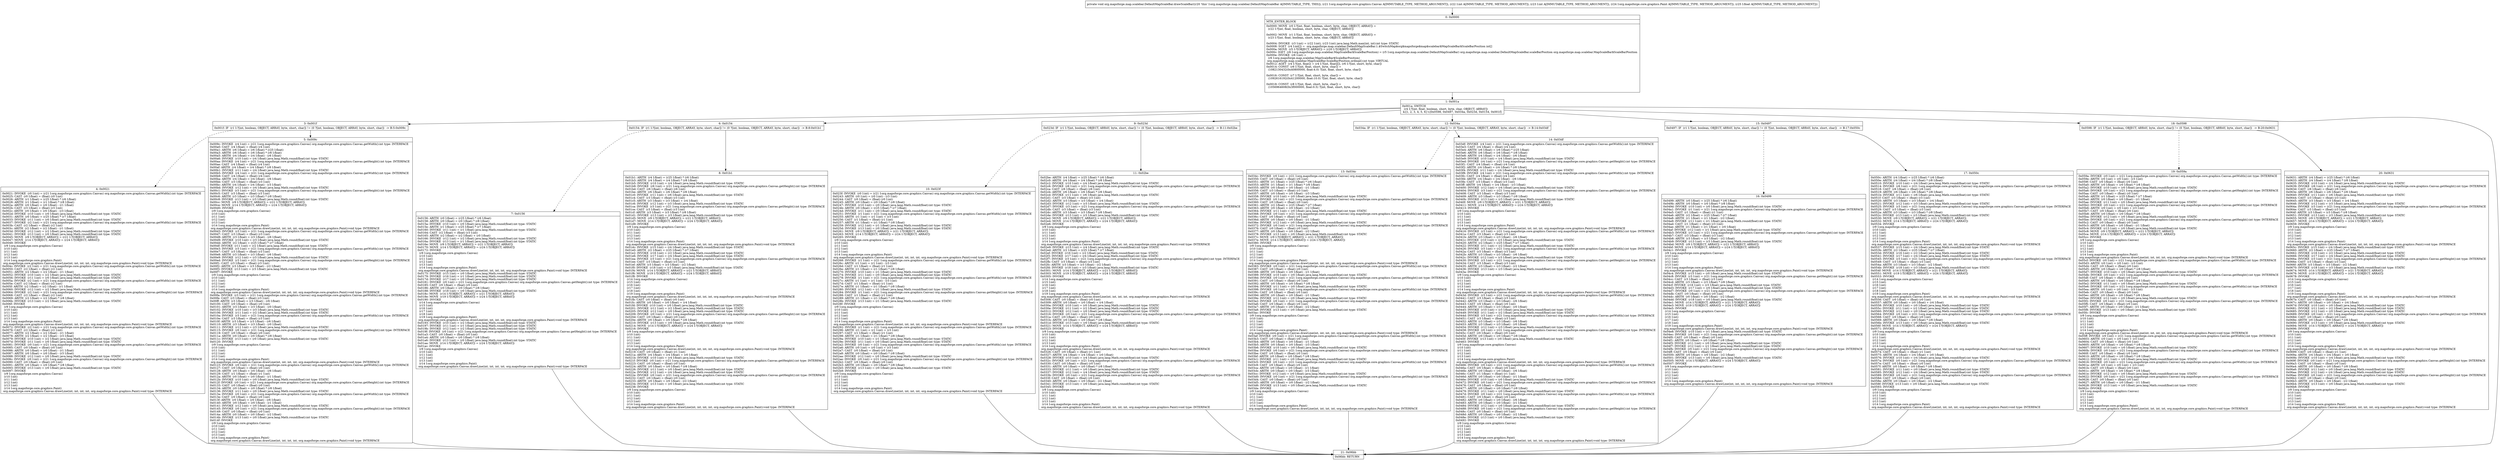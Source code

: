 digraph "CFG fororg.mapsforge.map.scalebar.DefaultMapScaleBar.drawScaleBar(Lorg\/mapsforge\/core\/graphics\/Canvas;IILorg\/mapsforge\/core\/graphics\/Paint;F)V" {
Node_0 [shape=record,label="{0\:\ 0x0000|MTH_ENTER_BLOCK\l|0x0000: MOVE  (r0 I:?[int, float, boolean, short, byte, char, OBJECT, ARRAY]) = \l  (r22 I:?[int, float, boolean, short, byte, char, OBJECT, ARRAY])\l \l0x0002: MOVE  (r1 I:?[int, float, boolean, short, byte, char, OBJECT, ARRAY]) = \l  (r23 I:?[int, float, boolean, short, byte, char, OBJECT, ARRAY])\l \l0x0004: INVOKE  (r3 I:int) = (r22 I:int), (r23 I:int) java.lang.Math.max(int, int):int type: STATIC \l0x0008: SGET  (r4 I:int[]) =  org.mapsforge.map.scalebar.DefaultMapScaleBar.1.$SwitchMap$org$mapsforge$map$scalebar$MapScaleBar$ScaleBarPosition int[] \l0x000a: MOVE  (r5 I:?[OBJECT, ARRAY]) = (r20 I:?[OBJECT, ARRAY]) \l0x000c: IGET  (r6 I:org.mapsforge.map.scalebar.MapScaleBar$ScaleBarPosition) = (r5 I:org.mapsforge.map.scalebar.DefaultMapScaleBar) org.mapsforge.map.scalebar.DefaultMapScaleBar.scaleBarPosition org.mapsforge.map.scalebar.MapScaleBar$ScaleBarPosition \l0x000e: INVOKE  (r6 I:int) = \l  (r6 I:org.mapsforge.map.scalebar.MapScaleBar$ScaleBarPosition)\l org.mapsforge.map.scalebar.MapScaleBar.ScaleBarPosition.ordinal():int type: VIRTUAL \l0x0012: AGET  (r4 I:?[int, float]) = (r4 I:?[int, float][]), (r6 I:?[int, short, byte, char]) \l0x0014: CONST  (r6 I:?[int, float, short, byte, char]) = \l  (1082130432(0x40800000, float:4.0) ?[int, float, short, byte, char])\l \l0x0016: CONST  (r7 I:?[int, float, short, byte, char]) = \l  (1092616192(0x41200000, float:10.0) ?[int, float, short, byte, char])\l \l0x0018: CONST  (r8 I:?[int, float, short, byte, char]) = \l  (1056964608(0x3f000000, float:0.5) ?[int, float, short, byte, char])\l \l}"];
Node_1 [shape=record,label="{1\:\ 0x001a|0x001a: SWITCH  \l  (r4 I:?[int, float, boolean, short, byte, char, OBJECT, ARRAY])\l k:[1, 2, 3, 4, 5, 6] t:[0x0598, 0x0497, 0x034a, 0x023d, 0x0154, 0x001f] \l}"];
Node_3 [shape=record,label="{3\:\ 0x001f|0x001f: IF  (r1 I:?[int, boolean, OBJECT, ARRAY, byte, short, char]) != (0 ?[int, boolean, OBJECT, ARRAY, byte, short, char])  \-\> B:5:0x009c \l}"];
Node_4 [shape=record,label="{4\:\ 0x0021|0x0021: INVOKE  (r0 I:int) = (r21 I:org.mapsforge.core.graphics.Canvas) org.mapsforge.core.graphics.Canvas.getWidth():int type: INTERFACE \l0x0025: CAST  (r0 I:float) = (float) (r0 I:int) \l0x0026: ARITH  (r1 I:float) = (r25 I:float) * (r6 I:float) \l0x0028: ARITH  (r1 I:float) = (r1 I:float) * (r8 I:float) \l0x002a: ARITH  (r0 I:float) = (r0 I:float) \- (r1 I:float) \l0x002b: CAST  (r3 I:float) = (float) (r3 I:int) \l0x002c: ARITH  (r0 I:float) = (r0 I:float) \- (r3 I:float) \l0x002d: INVOKE  (r10 I:int) = (r0 I:float) java.lang.Math.round(float):int type: STATIC \l0x0031: ARITH  (r0 I:float) = (r25 I:float) * (r7 I:float) \l0x0033: INVOKE  (r11 I:int) = (r0 I:float) java.lang.Math.round(float):int type: STATIC \l0x0037: INVOKE  (r2 I:int) = (r21 I:org.mapsforge.core.graphics.Canvas) org.mapsforge.core.graphics.Canvas.getWidth():int type: INTERFACE \l0x003b: CAST  (r2 I:float) = (float) (r2 I:int) \l0x003c: ARITH  (r2 I:float) = (r2 I:float) \- (r1 I:float) \l0x003d: INVOKE  (r12 I:int) = (r2 I:float) java.lang.Math.round(float):int type: STATIC \l0x0041: INVOKE  (r13 I:int) = (r0 I:float) java.lang.Math.round(float):int type: STATIC \l0x0045: MOVE  (r9 I:?[OBJECT, ARRAY]) = (r21 I:?[OBJECT, ARRAY]) \l0x0047: MOVE  (r14 I:?[OBJECT, ARRAY]) = (r24 I:?[OBJECT, ARRAY]) \l0x0049: INVOKE  \l  (r9 I:org.mapsforge.core.graphics.Canvas)\l  (r10 I:int)\l  (r11 I:int)\l  (r12 I:int)\l  (r13 I:int)\l  (r14 I:org.mapsforge.core.graphics.Paint)\l org.mapsforge.core.graphics.Canvas.drawLine(int, int, int, int, org.mapsforge.core.graphics.Paint):void type: INTERFACE \l0x004c: INVOKE  (r2 I:int) = (r21 I:org.mapsforge.core.graphics.Canvas) org.mapsforge.core.graphics.Canvas.getWidth():int type: INTERFACE \l0x0050: CAST  (r2 I:float) = (float) (r2 I:int) \l0x0051: ARITH  (r2 I:float) = (r2 I:float) \- (r1 I:float) \l0x0052: INVOKE  (r10 I:int) = (r2 I:float) java.lang.Math.round(float):int type: STATIC \l0x0056: INVOKE  (r11 I:int) = (r0 I:float) java.lang.Math.round(float):int type: STATIC \l0x005a: INVOKE  (r2 I:int) = (r21 I:org.mapsforge.core.graphics.Canvas) org.mapsforge.core.graphics.Canvas.getWidth():int type: INTERFACE \l0x005e: CAST  (r2 I:float) = (float) (r2 I:int) \l0x005f: ARITH  (r2 I:float) = (r2 I:float) \- (r1 I:float) \l0x0060: INVOKE  (r12 I:int) = (r2 I:float) java.lang.Math.round(float):int type: STATIC \l0x0064: INVOKE  (r2 I:int) = (r21 I:org.mapsforge.core.graphics.Canvas) org.mapsforge.core.graphics.Canvas.getHeight():int type: INTERFACE \l0x0068: CAST  (r2 I:float) = (float) (r2 I:int) \l0x0069: ARITH  (r2 I:float) = (r2 I:float) * (r8 I:float) \l0x006b: INVOKE  (r13 I:int) = (r2 I:float) java.lang.Math.round(float):int type: STATIC \l0x006f: INVOKE  \l  (r9 I:org.mapsforge.core.graphics.Canvas)\l  (r10 I:int)\l  (r11 I:int)\l  (r12 I:int)\l  (r13 I:int)\l  (r14 I:org.mapsforge.core.graphics.Paint)\l org.mapsforge.core.graphics.Canvas.drawLine(int, int, int, int, org.mapsforge.core.graphics.Paint):void type: INTERFACE \l0x0072: INVOKE  (r2 I:int) = (r21 I:org.mapsforge.core.graphics.Canvas) org.mapsforge.core.graphics.Canvas.getWidth():int type: INTERFACE \l0x0076: CAST  (r2 I:float) = (float) (r2 I:int) \l0x0077: ARITH  (r2 I:float) = (r2 I:float) \- (r1 I:float) \l0x0078: ARITH  (r2 I:float) = (r2 I:float) \- (r3 I:float) \l0x0079: INVOKE  (r10 I:int) = (r2 I:float) java.lang.Math.round(float):int type: STATIC \l0x007d: INVOKE  (r11 I:int) = (r0 I:float) java.lang.Math.round(float):int type: STATIC \l0x0081: INVOKE  (r0 I:int) = (r21 I:org.mapsforge.core.graphics.Canvas) org.mapsforge.core.graphics.Canvas.getWidth():int type: INTERFACE \l0x0085: CAST  (r0 I:float) = (float) (r0 I:int) \l0x0086: ARITH  (r0 I:float) = (r0 I:float) \- (r1 I:float) \l0x0087: ARITH  (r0 I:float) = (r0 I:float) \- (r3 I:float) \l0x0088: INVOKE  (r12 I:int) = (r0 I:float) java.lang.Math.round(float):int type: STATIC \l0x008c: INVOKE  (r0 I:int) = (r21 I:org.mapsforge.core.graphics.Canvas) org.mapsforge.core.graphics.Canvas.getHeight():int type: INTERFACE \l0x0090: CAST  (r0 I:float) = (float) (r0 I:int) \l0x0091: ARITH  (r0 I:float) = (r0 I:float) * (r8 I:float) \l0x0093: INVOKE  (r13 I:int) = (r0 I:float) java.lang.Math.round(float):int type: STATIC \l0x0097: INVOKE  \l  (r9 I:org.mapsforge.core.graphics.Canvas)\l  (r10 I:int)\l  (r11 I:int)\l  (r12 I:int)\l  (r13 I:int)\l  (r14 I:org.mapsforge.core.graphics.Paint)\l org.mapsforge.core.graphics.Canvas.drawLine(int, int, int, int, org.mapsforge.core.graphics.Paint):void type: INTERFACE \l}"];
Node_5 [shape=record,label="{5\:\ 0x009c|0x009c: INVOKE  (r4 I:int) = (r21 I:org.mapsforge.core.graphics.Canvas) org.mapsforge.core.graphics.Canvas.getWidth():int type: INTERFACE \l0x00a0: CAST  (r4 I:float) = (float) (r4 I:int) \l0x00a1: ARITH  (r6 I:float) = (r6 I:float) * (r25 I:float) \l0x00a3: ARITH  (r6 I:float) = (r6 I:float) * (r8 I:float) \l0x00a5: ARITH  (r4 I:float) = (r4 I:float) \- (r6 I:float) \l0x00a6: INVOKE  (r10 I:int) = (r4 I:float) java.lang.Math.round(float):int type: STATIC \l0x00aa: INVOKE  (r4 I:int) = (r21 I:org.mapsforge.core.graphics.Canvas) org.mapsforge.core.graphics.Canvas.getHeight():int type: INTERFACE \l0x00ae: CAST  (r4 I:float) = (float) (r4 I:int) \l0x00af: ARITH  (r4 I:float) = (r4 I:float) * (r8 I:float) \l0x00b1: INVOKE  (r11 I:int) = (r4 I:float) java.lang.Math.round(float):int type: STATIC \l0x00b5: INVOKE  (r4 I:int) = (r21 I:org.mapsforge.core.graphics.Canvas) org.mapsforge.core.graphics.Canvas.getWidth():int type: INTERFACE \l0x00b9: CAST  (r4 I:float) = (float) (r4 I:int) \l0x00ba: ARITH  (r4 I:float) = (r4 I:float) \- (r6 I:float) \l0x00bb: CAST  (r3 I:float) = (float) (r3 I:int) \l0x00bc: ARITH  (r4 I:float) = (r4 I:float) \- (r3 I:float) \l0x00bd: INVOKE  (r12 I:int) = (r4 I:float) java.lang.Math.round(float):int type: STATIC \l0x00c1: INVOKE  (r3 I:int) = (r21 I:org.mapsforge.core.graphics.Canvas) org.mapsforge.core.graphics.Canvas.getHeight():int type: INTERFACE \l0x00c5: CAST  (r3 I:float) = (float) (r3 I:int) \l0x00c6: ARITH  (r3 I:float) = (r3 I:float) * (r8 I:float) \l0x00c8: INVOKE  (r13 I:int) = (r3 I:float) java.lang.Math.round(float):int type: STATIC \l0x00cc: MOVE  (r9 I:?[OBJECT, ARRAY]) = (r21 I:?[OBJECT, ARRAY]) \l0x00ce: MOVE  (r14 I:?[OBJECT, ARRAY]) = (r24 I:?[OBJECT, ARRAY]) \l0x00d0: INVOKE  \l  (r9 I:org.mapsforge.core.graphics.Canvas)\l  (r10 I:int)\l  (r11 I:int)\l  (r12 I:int)\l  (r13 I:int)\l  (r14 I:org.mapsforge.core.graphics.Paint)\l org.mapsforge.core.graphics.Canvas.drawLine(int, int, int, int, org.mapsforge.core.graphics.Paint):void type: INTERFACE \l0x00d3: INVOKE  (r3 I:int) = (r21 I:org.mapsforge.core.graphics.Canvas) org.mapsforge.core.graphics.Canvas.getWidth():int type: INTERFACE \l0x00d7: CAST  (r3 I:float) = (float) (r3 I:int) \l0x00d8: ARITH  (r3 I:float) = (r3 I:float) \- (r6 I:float) \l0x00d9: INVOKE  (r10 I:int) = (r3 I:float) java.lang.Math.round(float):int type: STATIC \l0x00dd: ARITH  (r2 I:float) = (r25 I:float) * (r7 I:float) \l0x00df: INVOKE  (r11 I:int) = (r2 I:float) java.lang.Math.round(float):int type: STATIC \l0x00e3: INVOKE  (r3 I:int) = (r21 I:org.mapsforge.core.graphics.Canvas) org.mapsforge.core.graphics.Canvas.getWidth():int type: INTERFACE \l0x00e7: CAST  (r3 I:float) = (float) (r3 I:int) \l0x00e8: ARITH  (r3 I:float) = (r3 I:float) \- (r6 I:float) \l0x00e9: INVOKE  (r12 I:int) = (r3 I:float) java.lang.Math.round(float):int type: STATIC \l0x00ed: INVOKE  (r3 I:int) = (r21 I:org.mapsforge.core.graphics.Canvas) org.mapsforge.core.graphics.Canvas.getHeight():int type: INTERFACE \l0x00f1: CAST  (r3 I:float) = (float) (r3 I:int) \l0x00f2: ARITH  (r3 I:float) = (r3 I:float) \- (r2 I:float) \l0x00f3: INVOKE  (r13 I:int) = (r3 I:float) java.lang.Math.round(float):int type: STATIC \l0x00f7: INVOKE  \l  (r9 I:org.mapsforge.core.graphics.Canvas)\l  (r10 I:int)\l  (r11 I:int)\l  (r12 I:int)\l  (r13 I:int)\l  (r14 I:org.mapsforge.core.graphics.Paint)\l org.mapsforge.core.graphics.Canvas.drawLine(int, int, int, int, org.mapsforge.core.graphics.Paint):void type: INTERFACE \l0x00fa: INVOKE  (r3 I:int) = (r21 I:org.mapsforge.core.graphics.Canvas) org.mapsforge.core.graphics.Canvas.getWidth():int type: INTERFACE \l0x00fe: CAST  (r3 I:float) = (float) (r3 I:int) \l0x00ff: ARITH  (r3 I:float) = (r3 I:float) \- (r6 I:float) \l0x0100: CAST  (r0 I:float) = (float) (r0 I:int) \l0x0101: ARITH  (r3 I:float) = (r3 I:float) \- (r0 I:float) \l0x0102: INVOKE  (r10 I:int) = (r3 I:float) java.lang.Math.round(float):int type: STATIC \l0x0106: INVOKE  (r11 I:int) = (r2 I:float) java.lang.Math.round(float):int type: STATIC \l0x010a: INVOKE  (r3 I:int) = (r21 I:org.mapsforge.core.graphics.Canvas) org.mapsforge.core.graphics.Canvas.getWidth():int type: INTERFACE \l0x010e: CAST  (r3 I:float) = (float) (r3 I:int) \l0x010f: ARITH  (r3 I:float) = (r3 I:float) \- (r6 I:float) \l0x0110: ARITH  (r3 I:float) = (r3 I:float) \- (r0 I:float) \l0x0111: INVOKE  (r12 I:int) = (r3 I:float) java.lang.Math.round(float):int type: STATIC \l0x0115: INVOKE  (r0 I:int) = (r21 I:org.mapsforge.core.graphics.Canvas) org.mapsforge.core.graphics.Canvas.getHeight():int type: INTERFACE \l0x0119: CAST  (r0 I:float) = (float) (r0 I:int) \l0x011a: ARITH  (r0 I:float) = (r0 I:float) * (r8 I:float) \l0x011c: INVOKE  (r13 I:int) = (r0 I:float) java.lang.Math.round(float):int type: STATIC \l0x0120: INVOKE  \l  (r9 I:org.mapsforge.core.graphics.Canvas)\l  (r10 I:int)\l  (r11 I:int)\l  (r12 I:int)\l  (r13 I:int)\l  (r14 I:org.mapsforge.core.graphics.Paint)\l org.mapsforge.core.graphics.Canvas.drawLine(int, int, int, int, org.mapsforge.core.graphics.Paint):void type: INTERFACE \l0x0123: INVOKE  (r0 I:int) = (r21 I:org.mapsforge.core.graphics.Canvas) org.mapsforge.core.graphics.Canvas.getWidth():int type: INTERFACE \l0x0127: CAST  (r0 I:float) = (float) (r0 I:int) \l0x0128: ARITH  (r0 I:float) = (r0 I:float) \- (r6 I:float) \l0x0129: CAST  (r1 I:float) = (float) (r1 I:int) \l0x012a: ARITH  (r0 I:float) = (r0 I:float) \- (r1 I:float) \l0x012b: INVOKE  (r10 I:int) = (r0 I:float) java.lang.Math.round(float):int type: STATIC \l0x012f: INVOKE  (r0 I:int) = (r21 I:org.mapsforge.core.graphics.Canvas) org.mapsforge.core.graphics.Canvas.getHeight():int type: INTERFACE \l0x0133: CAST  (r0 I:float) = (float) (r0 I:int) \l0x0134: ARITH  (r0 I:float) = (r0 I:float) * (r8 I:float) \l0x0136: INVOKE  (r11 I:int) = (r0 I:float) java.lang.Math.round(float):int type: STATIC \l0x013a: INVOKE  (r0 I:int) = (r21 I:org.mapsforge.core.graphics.Canvas) org.mapsforge.core.graphics.Canvas.getWidth():int type: INTERFACE \l0x013e: CAST  (r0 I:float) = (float) (r0 I:int) \l0x013f: ARITH  (r0 I:float) = (r0 I:float) \- (r6 I:float) \l0x0140: ARITH  (r0 I:float) = (r0 I:float) \- (r1 I:float) \l0x0141: INVOKE  (r12 I:int) = (r0 I:float) java.lang.Math.round(float):int type: STATIC \l0x0145: INVOKE  (r0 I:int) = (r21 I:org.mapsforge.core.graphics.Canvas) org.mapsforge.core.graphics.Canvas.getHeight():int type: INTERFACE \l0x0149: CAST  (r0 I:float) = (float) (r0 I:int) \l0x014a: ARITH  (r0 I:float) = (r0 I:float) \- (r2 I:float) \l0x014b: INVOKE  (r13 I:int) = (r0 I:float) java.lang.Math.round(float):int type: STATIC \l0x014f: INVOKE  \l  (r9 I:org.mapsforge.core.graphics.Canvas)\l  (r10 I:int)\l  (r11 I:int)\l  (r12 I:int)\l  (r13 I:int)\l  (r14 I:org.mapsforge.core.graphics.Paint)\l org.mapsforge.core.graphics.Canvas.drawLine(int, int, int, int, org.mapsforge.core.graphics.Paint):void type: INTERFACE \l}"];
Node_6 [shape=record,label="{6\:\ 0x0154|0x0154: IF  (r1 I:?[int, boolean, OBJECT, ARRAY, byte, short, char]) != (0 ?[int, boolean, OBJECT, ARRAY, byte, short, char])  \-\> B:8:0x01b1 \l}"];
Node_7 [shape=record,label="{7\:\ 0x0156|0x0156: ARITH  (r0 I:float) = (r25 I:float) * (r6 I:float) \l0x0158: ARITH  (r0 I:float) = (r0 I:float) * (r8 I:float) \l0x015a: INVOKE  (r10 I:int) = (r0 I:float) java.lang.Math.round(float):int type: STATIC \l0x015e: ARITH  (r1 I:float) = (r25 I:float) * (r7 I:float) \l0x0160: INVOKE  (r11 I:int) = (r1 I:float) java.lang.Math.round(float):int type: STATIC \l0x0164: CAST  (r2 I:float) = (float) (r3 I:int) \l0x0165: ARITH  (r2 I:float) = (r2 I:float) + (r0 I:float) \l0x0166: INVOKE  (r12 I:int) = (r2 I:float) java.lang.Math.round(float):int type: STATIC \l0x016a: INVOKE  (r13 I:int) = (r1 I:float) java.lang.Math.round(float):int type: STATIC \l0x016e: MOVE  (r9 I:?[OBJECT, ARRAY]) = (r21 I:?[OBJECT, ARRAY]) \l0x0170: MOVE  (r14 I:?[OBJECT, ARRAY]) = (r24 I:?[OBJECT, ARRAY]) \l0x0172: INVOKE  \l  (r9 I:org.mapsforge.core.graphics.Canvas)\l  (r10 I:int)\l  (r11 I:int)\l  (r12 I:int)\l  (r13 I:int)\l  (r14 I:org.mapsforge.core.graphics.Paint)\l org.mapsforge.core.graphics.Canvas.drawLine(int, int, int, int, org.mapsforge.core.graphics.Paint):void type: INTERFACE \l0x0175: INVOKE  (r15 I:int) = (r0 I:float) java.lang.Math.round(float):int type: STATIC \l0x0179: INVOKE  (r16 I:int) = (r1 I:float) java.lang.Math.round(float):int type: STATIC \l0x017d: INVOKE  (r17 I:int) = (r0 I:float) java.lang.Math.round(float):int type: STATIC \l0x0181: INVOKE  (r0 I:int) = (r21 I:org.mapsforge.core.graphics.Canvas) org.mapsforge.core.graphics.Canvas.getHeight():int type: INTERFACE \l0x0185: CAST  (r0 I:float) = (float) (r0 I:int) \l0x0186: ARITH  (r0 I:float) = (r0 I:float) * (r8 I:float) \l0x0188: INVOKE  (r18 I:int) = (r0 I:float) java.lang.Math.round(float):int type: STATIC \l0x018c: MOVE  (r14 I:?[OBJECT, ARRAY]) = (r21 I:?[OBJECT, ARRAY]) \l0x018e: MOVE  (r19 I:?[OBJECT, ARRAY]) = (r24 I:?[OBJECT, ARRAY]) \l0x0190: INVOKE  \l  (r14 I:org.mapsforge.core.graphics.Canvas)\l  (r15 I:int)\l  (r16 I:int)\l  (r17 I:int)\l  (r18 I:int)\l  (r19 I:org.mapsforge.core.graphics.Paint)\l org.mapsforge.core.graphics.Canvas.drawLine(int, int, int, int, org.mapsforge.core.graphics.Paint):void type: INTERFACE \l0x0193: INVOKE  (r10 I:int) = (r2 I:float) java.lang.Math.round(float):int type: STATIC \l0x0197: INVOKE  (r11 I:int) = (r1 I:float) java.lang.Math.round(float):int type: STATIC \l0x019b: INVOKE  (r12 I:int) = (r2 I:float) java.lang.Math.round(float):int type: STATIC \l0x019f: INVOKE  (r0 I:int) = (r21 I:org.mapsforge.core.graphics.Canvas) org.mapsforge.core.graphics.Canvas.getHeight():int type: INTERFACE \l0x01a3: CAST  (r0 I:float) = (float) (r0 I:int) \l0x01a4: ARITH  (r0 I:float) = (r0 I:float) * (r8 I:float) \l0x01a6: INVOKE  (r13 I:int) = (r0 I:float) java.lang.Math.round(float):int type: STATIC \l0x01aa: MOVE  (r14 I:?[OBJECT, ARRAY]) = (r24 I:?[OBJECT, ARRAY]) \l0x01ac: INVOKE  \l  (r9 I:org.mapsforge.core.graphics.Canvas)\l  (r10 I:int)\l  (r11 I:int)\l  (r12 I:int)\l  (r13 I:int)\l  (r14 I:org.mapsforge.core.graphics.Paint)\l org.mapsforge.core.graphics.Canvas.drawLine(int, int, int, int, org.mapsforge.core.graphics.Paint):void type: INTERFACE \l}"];
Node_8 [shape=record,label="{8\:\ 0x01b1|0x01b1: ARITH  (r4 I:float) = (r25 I:float) * (r6 I:float) \l0x01b3: ARITH  (r4 I:float) = (r4 I:float) * (r8 I:float) \l0x01b5: INVOKE  (r10 I:int) = (r4 I:float) java.lang.Math.round(float):int type: STATIC \l0x01b9: INVOKE  (r6 I:int) = (r21 I:org.mapsforge.core.graphics.Canvas) org.mapsforge.core.graphics.Canvas.getHeight():int type: INTERFACE \l0x01bd: CAST  (r6 I:float) = (float) (r6 I:int) \l0x01be: ARITH  (r6 I:float) = (r6 I:float) * (r8 I:float) \l0x01c0: INVOKE  (r11 I:int) = (r6 I:float) java.lang.Math.round(float):int type: STATIC \l0x01c4: CAST  (r3 I:float) = (float) (r3 I:int) \l0x01c5: ARITH  (r3 I:float) = (r3 I:float) + (r4 I:float) \l0x01c6: INVOKE  (r12 I:int) = (r3 I:float) java.lang.Math.round(float):int type: STATIC \l0x01ca: INVOKE  (r3 I:int) = (r21 I:org.mapsforge.core.graphics.Canvas) org.mapsforge.core.graphics.Canvas.getHeight():int type: INTERFACE \l0x01ce: CAST  (r3 I:float) = (float) (r3 I:int) \l0x01cf: ARITH  (r3 I:float) = (r3 I:float) * (r8 I:float) \l0x01d1: INVOKE  (r13 I:int) = (r3 I:float) java.lang.Math.round(float):int type: STATIC \l0x01d5: MOVE  (r9 I:?[OBJECT, ARRAY]) = (r21 I:?[OBJECT, ARRAY]) \l0x01d7: MOVE  (r14 I:?[OBJECT, ARRAY]) = (r24 I:?[OBJECT, ARRAY]) \l0x01d9: INVOKE  \l  (r9 I:org.mapsforge.core.graphics.Canvas)\l  (r10 I:int)\l  (r11 I:int)\l  (r12 I:int)\l  (r13 I:int)\l  (r14 I:org.mapsforge.core.graphics.Paint)\l org.mapsforge.core.graphics.Canvas.drawLine(int, int, int, int, org.mapsforge.core.graphics.Paint):void type: INTERFACE \l0x01dc: INVOKE  (r15 I:int) = (r4 I:float) java.lang.Math.round(float):int type: STATIC \l0x01e0: ARITH  (r2 I:float) = (r25 I:float) * (r7 I:float) \l0x01e2: INVOKE  (r16 I:int) = (r2 I:float) java.lang.Math.round(float):int type: STATIC \l0x01e6: INVOKE  (r17 I:int) = (r4 I:float) java.lang.Math.round(float):int type: STATIC \l0x01ea: INVOKE  (r3 I:int) = (r21 I:org.mapsforge.core.graphics.Canvas) org.mapsforge.core.graphics.Canvas.getHeight():int type: INTERFACE \l0x01ee: CAST  (r3 I:float) = (float) (r3 I:int) \l0x01ef: ARITH  (r3 I:float) = (r3 I:float) \- (r2 I:float) \l0x01f0: INVOKE  (r18 I:int) = (r3 I:float) java.lang.Math.round(float):int type: STATIC \l0x01f4: MOVE  (r14 I:?[OBJECT, ARRAY]) = (r21 I:?[OBJECT, ARRAY]) \l0x01f6: MOVE  (r19 I:?[OBJECT, ARRAY]) = (r24 I:?[OBJECT, ARRAY]) \l0x01f8: INVOKE  \l  (r14 I:org.mapsforge.core.graphics.Canvas)\l  (r15 I:int)\l  (r16 I:int)\l  (r17 I:int)\l  (r18 I:int)\l  (r19 I:org.mapsforge.core.graphics.Paint)\l org.mapsforge.core.graphics.Canvas.drawLine(int, int, int, int, org.mapsforge.core.graphics.Paint):void type: INTERFACE \l0x01fb: CAST  (r0 I:float) = (float) (r0 I:int) \l0x01fc: ARITH  (r0 I:float) = (r0 I:float) + (r4 I:float) \l0x01fd: INVOKE  (r10 I:int) = (r0 I:float) java.lang.Math.round(float):int type: STATIC \l0x0201: INVOKE  (r11 I:int) = (r2 I:float) java.lang.Math.round(float):int type: STATIC \l0x0205: INVOKE  (r12 I:int) = (r0 I:float) java.lang.Math.round(float):int type: STATIC \l0x0209: INVOKE  (r0 I:int) = (r21 I:org.mapsforge.core.graphics.Canvas) org.mapsforge.core.graphics.Canvas.getHeight():int type: INTERFACE \l0x020d: CAST  (r0 I:float) = (float) (r0 I:int) \l0x020e: ARITH  (r0 I:float) = (r0 I:float) * (r8 I:float) \l0x0210: INVOKE  (r13 I:int) = (r0 I:float) java.lang.Math.round(float):int type: STATIC \l0x0214: MOVE  (r14 I:?[OBJECT, ARRAY]) = (r24 I:?[OBJECT, ARRAY]) \l0x0216: INVOKE  \l  (r9 I:org.mapsforge.core.graphics.Canvas)\l  (r10 I:int)\l  (r11 I:int)\l  (r12 I:int)\l  (r13 I:int)\l  (r14 I:org.mapsforge.core.graphics.Paint)\l org.mapsforge.core.graphics.Canvas.drawLine(int, int, int, int, org.mapsforge.core.graphics.Paint):void type: INTERFACE \l0x0219: CAST  (r0 I:float) = (float) (r1 I:int) \l0x021a: ARITH  (r4 I:float) = (r4 I:float) + (r0 I:float) \l0x021b: INVOKE  (r10 I:int) = (r4 I:float) java.lang.Math.round(float):int type: STATIC \l0x021f: INVOKE  (r0 I:int) = (r21 I:org.mapsforge.core.graphics.Canvas) org.mapsforge.core.graphics.Canvas.getHeight():int type: INTERFACE \l0x0223: CAST  (r0 I:float) = (float) (r0 I:int) \l0x0224: ARITH  (r0 I:float) = (r0 I:float) * (r8 I:float) \l0x0226: INVOKE  (r11 I:int) = (r0 I:float) java.lang.Math.round(float):int type: STATIC \l0x022a: INVOKE  (r12 I:int) = (r4 I:float) java.lang.Math.round(float):int type: STATIC \l0x022e: INVOKE  (r0 I:int) = (r21 I:org.mapsforge.core.graphics.Canvas) org.mapsforge.core.graphics.Canvas.getHeight():int type: INTERFACE \l0x0232: CAST  (r0 I:float) = (float) (r0 I:int) \l0x0233: ARITH  (r0 I:float) = (r0 I:float) \- (r2 I:float) \l0x0234: INVOKE  (r13 I:int) = (r0 I:float) java.lang.Math.round(float):int type: STATIC \l0x0238: INVOKE  \l  (r9 I:org.mapsforge.core.graphics.Canvas)\l  (r10 I:int)\l  (r11 I:int)\l  (r12 I:int)\l  (r13 I:int)\l  (r14 I:org.mapsforge.core.graphics.Paint)\l org.mapsforge.core.graphics.Canvas.drawLine(int, int, int, int, org.mapsforge.core.graphics.Paint):void type: INTERFACE \l}"];
Node_9 [shape=record,label="{9\:\ 0x023d|0x023d: IF  (r1 I:?[int, boolean, OBJECT, ARRAY, byte, short, char]) != (0 ?[int, boolean, OBJECT, ARRAY, byte, short, char])  \-\> B:11:0x02be \l}"];
Node_10 [shape=record,label="{10\:\ 0x023f|0x023f: INVOKE  (r0 I:int) = (r21 I:org.mapsforge.core.graphics.Canvas) org.mapsforge.core.graphics.Canvas.getWidth():int type: INTERFACE \l0x0243: ARITH  (r0 I:int) = (r0 I:int) \- (r3 I:int) \l0x0244: CAST  (r0 I:float) = (float) (r0 I:int) \l0x0245: ARITH  (r0 I:float) = (r0 I:float) * (r8 I:float) \l0x0247: INVOKE  (r10 I:int) = (r0 I:float) java.lang.Math.round(float):int type: STATIC \l0x024b: ARITH  (r0 I:float) = (r25 I:float) * (r7 I:float) \l0x024d: INVOKE  (r11 I:int) = (r0 I:float) java.lang.Math.round(float):int type: STATIC \l0x0251: INVOKE  (r1 I:int) = (r21 I:org.mapsforge.core.graphics.Canvas) org.mapsforge.core.graphics.Canvas.getWidth():int type: INTERFACE \l0x0255: ARITH  (r1 I:int) = (r1 I:int) + (r3 I:int) \l0x0256: CAST  (r1 I:float) = (float) (r1 I:int) \l0x0257: ARITH  (r1 I:float) = (r1 I:float) * (r8 I:float) \l0x0259: INVOKE  (r12 I:int) = (r1 I:float) java.lang.Math.round(float):int type: STATIC \l0x025d: INVOKE  (r13 I:int) = (r0 I:float) java.lang.Math.round(float):int type: STATIC \l0x0261: MOVE  (r9 I:?[OBJECT, ARRAY]) = (r21 I:?[OBJECT, ARRAY]) \l0x0263: MOVE  (r14 I:?[OBJECT, ARRAY]) = (r24 I:?[OBJECT, ARRAY]) \l0x0265: INVOKE  \l  (r9 I:org.mapsforge.core.graphics.Canvas)\l  (r10 I:int)\l  (r11 I:int)\l  (r12 I:int)\l  (r13 I:int)\l  (r14 I:org.mapsforge.core.graphics.Paint)\l org.mapsforge.core.graphics.Canvas.drawLine(int, int, int, int, org.mapsforge.core.graphics.Paint):void type: INTERFACE \l0x0268: INVOKE  (r1 I:int) = (r21 I:org.mapsforge.core.graphics.Canvas) org.mapsforge.core.graphics.Canvas.getWidth():int type: INTERFACE \l0x026c: ARITH  (r1 I:int) = (r1 I:int) \- (r3 I:int) \l0x026d: CAST  (r1 I:float) = (float) (r1 I:int) \l0x026e: ARITH  (r1 I:float) = (r1 I:float) * (r8 I:float) \l0x0270: INVOKE  (r10 I:int) = (r1 I:float) java.lang.Math.round(float):int type: STATIC \l0x0274: INVOKE  (r11 I:int) = (r0 I:float) java.lang.Math.round(float):int type: STATIC \l0x0278: INVOKE  (r1 I:int) = (r21 I:org.mapsforge.core.graphics.Canvas) org.mapsforge.core.graphics.Canvas.getWidth():int type: INTERFACE \l0x027c: ARITH  (r1 I:int) = (r1 I:int) \- (r3 I:int) \l0x027d: CAST  (r1 I:float) = (float) (r1 I:int) \l0x027e: ARITH  (r1 I:float) = (r1 I:float) * (r8 I:float) \l0x0280: INVOKE  (r12 I:int) = (r1 I:float) java.lang.Math.round(float):int type: STATIC \l0x0284: INVOKE  (r1 I:int) = (r21 I:org.mapsforge.core.graphics.Canvas) org.mapsforge.core.graphics.Canvas.getHeight():int type: INTERFACE \l0x0288: CAST  (r1 I:float) = (float) (r1 I:int) \l0x0289: ARITH  (r1 I:float) = (r1 I:float) * (r8 I:float) \l0x028b: INVOKE  (r13 I:int) = (r1 I:float) java.lang.Math.round(float):int type: STATIC \l0x028f: INVOKE  \l  (r9 I:org.mapsforge.core.graphics.Canvas)\l  (r10 I:int)\l  (r11 I:int)\l  (r12 I:int)\l  (r13 I:int)\l  (r14 I:org.mapsforge.core.graphics.Paint)\l org.mapsforge.core.graphics.Canvas.drawLine(int, int, int, int, org.mapsforge.core.graphics.Paint):void type: INTERFACE \l0x0292: INVOKE  (r1 I:int) = (r21 I:org.mapsforge.core.graphics.Canvas) org.mapsforge.core.graphics.Canvas.getWidth():int type: INTERFACE \l0x0296: ARITH  (r1 I:int) = (r1 I:int) + (r3 I:int) \l0x0297: CAST  (r1 I:float) = (float) (r1 I:int) \l0x0298: ARITH  (r1 I:float) = (r1 I:float) * (r8 I:float) \l0x029a: INVOKE  (r10 I:int) = (r1 I:float) java.lang.Math.round(float):int type: STATIC \l0x029e: INVOKE  (r11 I:int) = (r0 I:float) java.lang.Math.round(float):int type: STATIC \l0x02a2: INVOKE  (r0 I:int) = (r21 I:org.mapsforge.core.graphics.Canvas) org.mapsforge.core.graphics.Canvas.getWidth():int type: INTERFACE \l0x02a6: ARITH  (r0 I:int) = (r0 I:int) + (r3 I:int) \l0x02a7: CAST  (r0 I:float) = (float) (r0 I:int) \l0x02a8: ARITH  (r0 I:float) = (r0 I:float) * (r8 I:float) \l0x02aa: INVOKE  (r12 I:int) = (r0 I:float) java.lang.Math.round(float):int type: STATIC \l0x02ae: INVOKE  (r0 I:int) = (r21 I:org.mapsforge.core.graphics.Canvas) org.mapsforge.core.graphics.Canvas.getHeight():int type: INTERFACE \l0x02b2: CAST  (r0 I:float) = (float) (r0 I:int) \l0x02b3: ARITH  (r0 I:float) = (r0 I:float) * (r8 I:float) \l0x02b5: INVOKE  (r13 I:int) = (r0 I:float) java.lang.Math.round(float):int type: STATIC \l0x02b9: INVOKE  \l  (r9 I:org.mapsforge.core.graphics.Canvas)\l  (r10 I:int)\l  (r11 I:int)\l  (r12 I:int)\l  (r13 I:int)\l  (r14 I:org.mapsforge.core.graphics.Paint)\l org.mapsforge.core.graphics.Canvas.drawLine(int, int, int, int, org.mapsforge.core.graphics.Paint):void type: INTERFACE \l}"];
Node_11 [shape=record,label="{11\:\ 0x02be|0x02be: ARITH  (r4 I:float) = (r25 I:float) * (r6 I:float) \l0x02c0: ARITH  (r4 I:float) = (r4 I:float) * (r8 I:float) \l0x02c2: INVOKE  (r10 I:int) = (r4 I:float) java.lang.Math.round(float):int type: STATIC \l0x02c6: INVOKE  (r6 I:int) = (r21 I:org.mapsforge.core.graphics.Canvas) org.mapsforge.core.graphics.Canvas.getHeight():int type: INTERFACE \l0x02ca: CAST  (r6 I:float) = (float) (r6 I:int) \l0x02cb: ARITH  (r6 I:float) = (r6 I:float) * (r8 I:float) \l0x02cd: INVOKE  (r11 I:int) = (r6 I:float) java.lang.Math.round(float):int type: STATIC \l0x02d1: CAST  (r3 I:float) = (float) (r3 I:int) \l0x02d2: ARITH  (r3 I:float) = (r3 I:float) + (r4 I:float) \l0x02d3: INVOKE  (r12 I:int) = (r3 I:float) java.lang.Math.round(float):int type: STATIC \l0x02d7: INVOKE  (r3 I:int) = (r21 I:org.mapsforge.core.graphics.Canvas) org.mapsforge.core.graphics.Canvas.getHeight():int type: INTERFACE \l0x02db: CAST  (r3 I:float) = (float) (r3 I:int) \l0x02dc: ARITH  (r3 I:float) = (r3 I:float) * (r8 I:float) \l0x02de: INVOKE  (r13 I:int) = (r3 I:float) java.lang.Math.round(float):int type: STATIC \l0x02e2: MOVE  (r9 I:?[OBJECT, ARRAY]) = (r21 I:?[OBJECT, ARRAY]) \l0x02e4: MOVE  (r14 I:?[OBJECT, ARRAY]) = (r24 I:?[OBJECT, ARRAY]) \l0x02e6: INVOKE  \l  (r9 I:org.mapsforge.core.graphics.Canvas)\l  (r10 I:int)\l  (r11 I:int)\l  (r12 I:int)\l  (r13 I:int)\l  (r14 I:org.mapsforge.core.graphics.Paint)\l org.mapsforge.core.graphics.Canvas.drawLine(int, int, int, int, org.mapsforge.core.graphics.Paint):void type: INTERFACE \l0x02e9: INVOKE  (r15 I:int) = (r4 I:float) java.lang.Math.round(float):int type: STATIC \l0x02ed: ARITH  (r2 I:float) = (r25 I:float) * (r7 I:float) \l0x02ef: INVOKE  (r16 I:int) = (r2 I:float) java.lang.Math.round(float):int type: STATIC \l0x02f3: INVOKE  (r17 I:int) = (r4 I:float) java.lang.Math.round(float):int type: STATIC \l0x02f7: INVOKE  (r3 I:int) = (r21 I:org.mapsforge.core.graphics.Canvas) org.mapsforge.core.graphics.Canvas.getHeight():int type: INTERFACE \l0x02fb: CAST  (r3 I:float) = (float) (r3 I:int) \l0x02fc: ARITH  (r3 I:float) = (r3 I:float) \- (r2 I:float) \l0x02fd: INVOKE  (r18 I:int) = (r3 I:float) java.lang.Math.round(float):int type: STATIC \l0x0301: MOVE  (r14 I:?[OBJECT, ARRAY]) = (r21 I:?[OBJECT, ARRAY]) \l0x0303: MOVE  (r19 I:?[OBJECT, ARRAY]) = (r24 I:?[OBJECT, ARRAY]) \l0x0305: INVOKE  \l  (r14 I:org.mapsforge.core.graphics.Canvas)\l  (r15 I:int)\l  (r16 I:int)\l  (r17 I:int)\l  (r18 I:int)\l  (r19 I:org.mapsforge.core.graphics.Paint)\l org.mapsforge.core.graphics.Canvas.drawLine(int, int, int, int, org.mapsforge.core.graphics.Paint):void type: INTERFACE \l0x0308: CAST  (r0 I:float) = (float) (r0 I:int) \l0x0309: ARITH  (r0 I:float) = (r0 I:float) + (r4 I:float) \l0x030a: INVOKE  (r10 I:int) = (r0 I:float) java.lang.Math.round(float):int type: STATIC \l0x030e: INVOKE  (r11 I:int) = (r2 I:float) java.lang.Math.round(float):int type: STATIC \l0x0312: INVOKE  (r12 I:int) = (r0 I:float) java.lang.Math.round(float):int type: STATIC \l0x0316: INVOKE  (r0 I:int) = (r21 I:org.mapsforge.core.graphics.Canvas) org.mapsforge.core.graphics.Canvas.getHeight():int type: INTERFACE \l0x031a: CAST  (r0 I:float) = (float) (r0 I:int) \l0x031b: ARITH  (r0 I:float) = (r0 I:float) * (r8 I:float) \l0x031d: INVOKE  (r13 I:int) = (r0 I:float) java.lang.Math.round(float):int type: STATIC \l0x0321: MOVE  (r14 I:?[OBJECT, ARRAY]) = (r24 I:?[OBJECT, ARRAY]) \l0x0323: INVOKE  \l  (r9 I:org.mapsforge.core.graphics.Canvas)\l  (r10 I:int)\l  (r11 I:int)\l  (r12 I:int)\l  (r13 I:int)\l  (r14 I:org.mapsforge.core.graphics.Paint)\l org.mapsforge.core.graphics.Canvas.drawLine(int, int, int, int, org.mapsforge.core.graphics.Paint):void type: INTERFACE \l0x0326: CAST  (r0 I:float) = (float) (r1 I:int) \l0x0327: ARITH  (r4 I:float) = (r4 I:float) + (r0 I:float) \l0x0328: INVOKE  (r10 I:int) = (r4 I:float) java.lang.Math.round(float):int type: STATIC \l0x032c: INVOKE  (r0 I:int) = (r21 I:org.mapsforge.core.graphics.Canvas) org.mapsforge.core.graphics.Canvas.getHeight():int type: INTERFACE \l0x0330: CAST  (r0 I:float) = (float) (r0 I:int) \l0x0331: ARITH  (r0 I:float) = (r0 I:float) * (r8 I:float) \l0x0333: INVOKE  (r11 I:int) = (r0 I:float) java.lang.Math.round(float):int type: STATIC \l0x0337: INVOKE  (r12 I:int) = (r4 I:float) java.lang.Math.round(float):int type: STATIC \l0x033b: INVOKE  (r0 I:int) = (r21 I:org.mapsforge.core.graphics.Canvas) org.mapsforge.core.graphics.Canvas.getHeight():int type: INTERFACE \l0x033f: CAST  (r0 I:float) = (float) (r0 I:int) \l0x0340: ARITH  (r0 I:float) = (r0 I:float) \- (r2 I:float) \l0x0341: INVOKE  (r13 I:int) = (r0 I:float) java.lang.Math.round(float):int type: STATIC \l0x0345: INVOKE  \l  (r9 I:org.mapsforge.core.graphics.Canvas)\l  (r10 I:int)\l  (r11 I:int)\l  (r12 I:int)\l  (r13 I:int)\l  (r14 I:org.mapsforge.core.graphics.Paint)\l org.mapsforge.core.graphics.Canvas.drawLine(int, int, int, int, org.mapsforge.core.graphics.Paint):void type: INTERFACE \l}"];
Node_12 [shape=record,label="{12\:\ 0x034a|0x034a: IF  (r1 I:?[int, boolean, OBJECT, ARRAY, byte, short, char]) != (0 ?[int, boolean, OBJECT, ARRAY, byte, short, char])  \-\> B:14:0x03df \l}"];
Node_13 [shape=record,label="{13\:\ 0x034c|0x034c: INVOKE  (r0 I:int) = (r21 I:org.mapsforge.core.graphics.Canvas) org.mapsforge.core.graphics.Canvas.getWidth():int type: INTERFACE \l0x0350: CAST  (r0 I:float) = (float) (r0 I:int) \l0x0351: ARITH  (r1 I:float) = (r25 I:float) * (r6 I:float) \l0x0353: ARITH  (r1 I:float) = (r1 I:float) * (r8 I:float) \l0x0355: ARITH  (r0 I:float) = (r0 I:float) \- (r1 I:float) \l0x0356: CAST  (r3 I:float) = (float) (r3 I:int) \l0x0357: ARITH  (r0 I:float) = (r0 I:float) \- (r3 I:float) \l0x0358: INVOKE  (r10 I:int) = (r0 I:float) java.lang.Math.round(float):int type: STATIC \l0x035c: INVOKE  (r0 I:int) = (r21 I:org.mapsforge.core.graphics.Canvas) org.mapsforge.core.graphics.Canvas.getHeight():int type: INTERFACE \l0x0360: CAST  (r0 I:float) = (float) (r0 I:int) \l0x0361: ARITH  (r2 I:float) = (r25 I:float) * (r7 I:float) \l0x0363: ARITH  (r0 I:float) = (r0 I:float) \- (r2 I:float) \l0x0364: INVOKE  (r11 I:int) = (r0 I:float) java.lang.Math.round(float):int type: STATIC \l0x0368: INVOKE  (r0 I:int) = (r21 I:org.mapsforge.core.graphics.Canvas) org.mapsforge.core.graphics.Canvas.getWidth():int type: INTERFACE \l0x036c: CAST  (r0 I:float) = (float) (r0 I:int) \l0x036d: ARITH  (r0 I:float) = (r0 I:float) \- (r1 I:float) \l0x036e: INVOKE  (r12 I:int) = (r0 I:float) java.lang.Math.round(float):int type: STATIC \l0x0372: INVOKE  (r0 I:int) = (r21 I:org.mapsforge.core.graphics.Canvas) org.mapsforge.core.graphics.Canvas.getHeight():int type: INTERFACE \l0x0376: CAST  (r0 I:float) = (float) (r0 I:int) \l0x0377: ARITH  (r0 I:float) = (r0 I:float) \- (r2 I:float) \l0x0378: INVOKE  (r13 I:int) = (r0 I:float) java.lang.Math.round(float):int type: STATIC \l0x037c: MOVE  (r9 I:?[OBJECT, ARRAY]) = (r21 I:?[OBJECT, ARRAY]) \l0x037e: MOVE  (r14 I:?[OBJECT, ARRAY]) = (r24 I:?[OBJECT, ARRAY]) \l0x0380: INVOKE  \l  (r9 I:org.mapsforge.core.graphics.Canvas)\l  (r10 I:int)\l  (r11 I:int)\l  (r12 I:int)\l  (r13 I:int)\l  (r14 I:org.mapsforge.core.graphics.Paint)\l org.mapsforge.core.graphics.Canvas.drawLine(int, int, int, int, org.mapsforge.core.graphics.Paint):void type: INTERFACE \l0x0383: INVOKE  (r0 I:int) = (r21 I:org.mapsforge.core.graphics.Canvas) org.mapsforge.core.graphics.Canvas.getWidth():int type: INTERFACE \l0x0387: CAST  (r0 I:float) = (float) (r0 I:int) \l0x0388: ARITH  (r0 I:float) = (r0 I:float) \- (r1 I:float) \l0x0389: INVOKE  (r10 I:int) = (r0 I:float) java.lang.Math.round(float):int type: STATIC \l0x038d: INVOKE  (r0 I:int) = (r21 I:org.mapsforge.core.graphics.Canvas) org.mapsforge.core.graphics.Canvas.getHeight():int type: INTERFACE \l0x0391: CAST  (r0 I:float) = (float) (r0 I:int) \l0x0392: ARITH  (r0 I:float) = (r0 I:float) * (r8 I:float) \l0x0394: INVOKE  (r11 I:int) = (r0 I:float) java.lang.Math.round(float):int type: STATIC \l0x0398: INVOKE  (r0 I:int) = (r21 I:org.mapsforge.core.graphics.Canvas) org.mapsforge.core.graphics.Canvas.getWidth():int type: INTERFACE \l0x039c: CAST  (r0 I:float) = (float) (r0 I:int) \l0x039d: ARITH  (r0 I:float) = (r0 I:float) \- (r1 I:float) \l0x039e: INVOKE  (r12 I:int) = (r0 I:float) java.lang.Math.round(float):int type: STATIC \l0x03a2: INVOKE  (r0 I:int) = (r21 I:org.mapsforge.core.graphics.Canvas) org.mapsforge.core.graphics.Canvas.getHeight():int type: INTERFACE \l0x03a6: CAST  (r0 I:float) = (float) (r0 I:int) \l0x03a7: ARITH  (r0 I:float) = (r0 I:float) \- (r2 I:float) \l0x03a8: INVOKE  (r13 I:int) = (r0 I:float) java.lang.Math.round(float):int type: STATIC \l0x03ac: INVOKE  \l  (r9 I:org.mapsforge.core.graphics.Canvas)\l  (r10 I:int)\l  (r11 I:int)\l  (r12 I:int)\l  (r13 I:int)\l  (r14 I:org.mapsforge.core.graphics.Paint)\l org.mapsforge.core.graphics.Canvas.drawLine(int, int, int, int, org.mapsforge.core.graphics.Paint):void type: INTERFACE \l0x03af: INVOKE  (r0 I:int) = (r21 I:org.mapsforge.core.graphics.Canvas) org.mapsforge.core.graphics.Canvas.getWidth():int type: INTERFACE \l0x03b3: CAST  (r0 I:float) = (float) (r0 I:int) \l0x03b4: ARITH  (r0 I:float) = (r0 I:float) \- (r1 I:float) \l0x03b5: ARITH  (r0 I:float) = (r0 I:float) \- (r3 I:float) \l0x03b6: INVOKE  (r10 I:int) = (r0 I:float) java.lang.Math.round(float):int type: STATIC \l0x03ba: INVOKE  (r0 I:int) = (r21 I:org.mapsforge.core.graphics.Canvas) org.mapsforge.core.graphics.Canvas.getHeight():int type: INTERFACE \l0x03be: CAST  (r0 I:float) = (float) (r0 I:int) \l0x03bf: ARITH  (r0 I:float) = (r0 I:float) * (r8 I:float) \l0x03c1: INVOKE  (r11 I:int) = (r0 I:float) java.lang.Math.round(float):int type: STATIC \l0x03c5: INVOKE  (r0 I:int) = (r21 I:org.mapsforge.core.graphics.Canvas) org.mapsforge.core.graphics.Canvas.getWidth():int type: INTERFACE \l0x03c9: CAST  (r0 I:float) = (float) (r0 I:int) \l0x03ca: ARITH  (r0 I:float) = (r0 I:float) \- (r1 I:float) \l0x03cb: ARITH  (r0 I:float) = (r0 I:float) \- (r3 I:float) \l0x03cc: INVOKE  (r12 I:int) = (r0 I:float) java.lang.Math.round(float):int type: STATIC \l0x03d0: INVOKE  (r0 I:int) = (r21 I:org.mapsforge.core.graphics.Canvas) org.mapsforge.core.graphics.Canvas.getHeight():int type: INTERFACE \l0x03d4: CAST  (r0 I:float) = (float) (r0 I:int) \l0x03d5: ARITH  (r0 I:float) = (r0 I:float) \- (r2 I:float) \l0x03d6: INVOKE  (r13 I:int) = (r0 I:float) java.lang.Math.round(float):int type: STATIC \l0x03da: INVOKE  \l  (r9 I:org.mapsforge.core.graphics.Canvas)\l  (r10 I:int)\l  (r11 I:int)\l  (r12 I:int)\l  (r13 I:int)\l  (r14 I:org.mapsforge.core.graphics.Paint)\l org.mapsforge.core.graphics.Canvas.drawLine(int, int, int, int, org.mapsforge.core.graphics.Paint):void type: INTERFACE \l}"];
Node_14 [shape=record,label="{14\:\ 0x03df|0x03df: INVOKE  (r4 I:int) = (r21 I:org.mapsforge.core.graphics.Canvas) org.mapsforge.core.graphics.Canvas.getWidth():int type: INTERFACE \l0x03e3: CAST  (r4 I:float) = (float) (r4 I:int) \l0x03e4: ARITH  (r6 I:float) = (r6 I:float) * (r25 I:float) \l0x03e6: ARITH  (r6 I:float) = (r6 I:float) * (r8 I:float) \l0x03e8: ARITH  (r4 I:float) = (r4 I:float) \- (r6 I:float) \l0x03e9: INVOKE  (r10 I:int) = (r4 I:float) java.lang.Math.round(float):int type: STATIC \l0x03ed: INVOKE  (r4 I:int) = (r21 I:org.mapsforge.core.graphics.Canvas) org.mapsforge.core.graphics.Canvas.getHeight():int type: INTERFACE \l0x03f1: CAST  (r4 I:float) = (float) (r4 I:int) \l0x03f2: ARITH  (r4 I:float) = (r4 I:float) * (r8 I:float) \l0x03f4: INVOKE  (r11 I:int) = (r4 I:float) java.lang.Math.round(float):int type: STATIC \l0x03f8: INVOKE  (r4 I:int) = (r21 I:org.mapsforge.core.graphics.Canvas) org.mapsforge.core.graphics.Canvas.getWidth():int type: INTERFACE \l0x03fc: CAST  (r4 I:float) = (float) (r4 I:int) \l0x03fd: ARITH  (r4 I:float) = (r4 I:float) \- (r6 I:float) \l0x03fe: CAST  (r3 I:float) = (float) (r3 I:int) \l0x03ff: ARITH  (r4 I:float) = (r4 I:float) \- (r3 I:float) \l0x0400: INVOKE  (r12 I:int) = (r4 I:float) java.lang.Math.round(float):int type: STATIC \l0x0404: INVOKE  (r3 I:int) = (r21 I:org.mapsforge.core.graphics.Canvas) org.mapsforge.core.graphics.Canvas.getHeight():int type: INTERFACE \l0x0408: CAST  (r3 I:float) = (float) (r3 I:int) \l0x0409: ARITH  (r3 I:float) = (r3 I:float) * (r8 I:float) \l0x040b: INVOKE  (r13 I:int) = (r3 I:float) java.lang.Math.round(float):int type: STATIC \l0x040f: MOVE  (r9 I:?[OBJECT, ARRAY]) = (r21 I:?[OBJECT, ARRAY]) \l0x0411: MOVE  (r14 I:?[OBJECT, ARRAY]) = (r24 I:?[OBJECT, ARRAY]) \l0x0413: INVOKE  \l  (r9 I:org.mapsforge.core.graphics.Canvas)\l  (r10 I:int)\l  (r11 I:int)\l  (r12 I:int)\l  (r13 I:int)\l  (r14 I:org.mapsforge.core.graphics.Paint)\l org.mapsforge.core.graphics.Canvas.drawLine(int, int, int, int, org.mapsforge.core.graphics.Paint):void type: INTERFACE \l0x0416: INVOKE  (r3 I:int) = (r21 I:org.mapsforge.core.graphics.Canvas) org.mapsforge.core.graphics.Canvas.getWidth():int type: INTERFACE \l0x041a: CAST  (r3 I:float) = (float) (r3 I:int) \l0x041b: ARITH  (r3 I:float) = (r3 I:float) \- (r6 I:float) \l0x041c: INVOKE  (r10 I:int) = (r3 I:float) java.lang.Math.round(float):int type: STATIC \l0x0420: ARITH  (r2 I:float) = (r25 I:float) * (r7 I:float) \l0x0422: INVOKE  (r11 I:int) = (r2 I:float) java.lang.Math.round(float):int type: STATIC \l0x0426: INVOKE  (r3 I:int) = (r21 I:org.mapsforge.core.graphics.Canvas) org.mapsforge.core.graphics.Canvas.getWidth():int type: INTERFACE \l0x042a: CAST  (r3 I:float) = (float) (r3 I:int) \l0x042b: ARITH  (r3 I:float) = (r3 I:float) \- (r6 I:float) \l0x042c: INVOKE  (r12 I:int) = (r3 I:float) java.lang.Math.round(float):int type: STATIC \l0x0430: INVOKE  (r3 I:int) = (r21 I:org.mapsforge.core.graphics.Canvas) org.mapsforge.core.graphics.Canvas.getHeight():int type: INTERFACE \l0x0434: CAST  (r3 I:float) = (float) (r3 I:int) \l0x0435: ARITH  (r3 I:float) = (r3 I:float) \- (r2 I:float) \l0x0436: INVOKE  (r13 I:int) = (r3 I:float) java.lang.Math.round(float):int type: STATIC \l0x043a: INVOKE  \l  (r9 I:org.mapsforge.core.graphics.Canvas)\l  (r10 I:int)\l  (r11 I:int)\l  (r12 I:int)\l  (r13 I:int)\l  (r14 I:org.mapsforge.core.graphics.Paint)\l org.mapsforge.core.graphics.Canvas.drawLine(int, int, int, int, org.mapsforge.core.graphics.Paint):void type: INTERFACE \l0x043d: INVOKE  (r3 I:int) = (r21 I:org.mapsforge.core.graphics.Canvas) org.mapsforge.core.graphics.Canvas.getWidth():int type: INTERFACE \l0x0441: CAST  (r3 I:float) = (float) (r3 I:int) \l0x0442: ARITH  (r3 I:float) = (r3 I:float) \- (r6 I:float) \l0x0443: CAST  (r0 I:float) = (float) (r0 I:int) \l0x0444: ARITH  (r3 I:float) = (r3 I:float) \- (r0 I:float) \l0x0445: INVOKE  (r10 I:int) = (r3 I:float) java.lang.Math.round(float):int type: STATIC \l0x0449: INVOKE  (r11 I:int) = (r2 I:float) java.lang.Math.round(float):int type: STATIC \l0x044d: INVOKE  (r3 I:int) = (r21 I:org.mapsforge.core.graphics.Canvas) org.mapsforge.core.graphics.Canvas.getWidth():int type: INTERFACE \l0x0451: CAST  (r3 I:float) = (float) (r3 I:int) \l0x0452: ARITH  (r3 I:float) = (r3 I:float) \- (r6 I:float) \l0x0453: ARITH  (r3 I:float) = (r3 I:float) \- (r0 I:float) \l0x0454: INVOKE  (r12 I:int) = (r3 I:float) java.lang.Math.round(float):int type: STATIC \l0x0458: INVOKE  (r0 I:int) = (r21 I:org.mapsforge.core.graphics.Canvas) org.mapsforge.core.graphics.Canvas.getHeight():int type: INTERFACE \l0x045c: CAST  (r0 I:float) = (float) (r0 I:int) \l0x045d: ARITH  (r0 I:float) = (r0 I:float) * (r8 I:float) \l0x045f: INVOKE  (r13 I:int) = (r0 I:float) java.lang.Math.round(float):int type: STATIC \l0x0463: INVOKE  \l  (r9 I:org.mapsforge.core.graphics.Canvas)\l  (r10 I:int)\l  (r11 I:int)\l  (r12 I:int)\l  (r13 I:int)\l  (r14 I:org.mapsforge.core.graphics.Paint)\l org.mapsforge.core.graphics.Canvas.drawLine(int, int, int, int, org.mapsforge.core.graphics.Paint):void type: INTERFACE \l0x0466: INVOKE  (r0 I:int) = (r21 I:org.mapsforge.core.graphics.Canvas) org.mapsforge.core.graphics.Canvas.getWidth():int type: INTERFACE \l0x046a: CAST  (r0 I:float) = (float) (r0 I:int) \l0x046b: ARITH  (r0 I:float) = (r0 I:float) \- (r6 I:float) \l0x046c: CAST  (r1 I:float) = (float) (r1 I:int) \l0x046d: ARITH  (r0 I:float) = (r0 I:float) \- (r1 I:float) \l0x046e: INVOKE  (r10 I:int) = (r0 I:float) java.lang.Math.round(float):int type: STATIC \l0x0472: INVOKE  (r0 I:int) = (r21 I:org.mapsforge.core.graphics.Canvas) org.mapsforge.core.graphics.Canvas.getHeight():int type: INTERFACE \l0x0476: CAST  (r0 I:float) = (float) (r0 I:int) \l0x0477: ARITH  (r0 I:float) = (r0 I:float) * (r8 I:float) \l0x0479: INVOKE  (r11 I:int) = (r0 I:float) java.lang.Math.round(float):int type: STATIC \l0x047d: INVOKE  (r0 I:int) = (r21 I:org.mapsforge.core.graphics.Canvas) org.mapsforge.core.graphics.Canvas.getWidth():int type: INTERFACE \l0x0481: CAST  (r0 I:float) = (float) (r0 I:int) \l0x0482: ARITH  (r0 I:float) = (r0 I:float) \- (r6 I:float) \l0x0483: ARITH  (r0 I:float) = (r0 I:float) \- (r1 I:float) \l0x0484: INVOKE  (r12 I:int) = (r0 I:float) java.lang.Math.round(float):int type: STATIC \l0x0488: INVOKE  (r0 I:int) = (r21 I:org.mapsforge.core.graphics.Canvas) org.mapsforge.core.graphics.Canvas.getHeight():int type: INTERFACE \l0x048c: CAST  (r0 I:float) = (float) (r0 I:int) \l0x048d: ARITH  (r0 I:float) = (r0 I:float) \- (r2 I:float) \l0x048e: INVOKE  (r13 I:int) = (r0 I:float) java.lang.Math.round(float):int type: STATIC \l0x0492: INVOKE  \l  (r9 I:org.mapsforge.core.graphics.Canvas)\l  (r10 I:int)\l  (r11 I:int)\l  (r12 I:int)\l  (r13 I:int)\l  (r14 I:org.mapsforge.core.graphics.Paint)\l org.mapsforge.core.graphics.Canvas.drawLine(int, int, int, int, org.mapsforge.core.graphics.Paint):void type: INTERFACE \l}"];
Node_15 [shape=record,label="{15\:\ 0x0497|0x0497: IF  (r1 I:?[int, boolean, OBJECT, ARRAY, byte, short, char]) != (0 ?[int, boolean, OBJECT, ARRAY, byte, short, char])  \-\> B:17:0x050c \l}"];
Node_16 [shape=record,label="{16\:\ 0x0499|0x0499: ARITH  (r0 I:float) = (r25 I:float) * (r6 I:float) \l0x049b: ARITH  (r0 I:float) = (r0 I:float) * (r8 I:float) \l0x049d: INVOKE  (r10 I:int) = (r0 I:float) java.lang.Math.round(float):int type: STATIC \l0x04a1: INVOKE  (r1 I:int) = (r21 I:org.mapsforge.core.graphics.Canvas) org.mapsforge.core.graphics.Canvas.getHeight():int type: INTERFACE \l0x04a5: CAST  (r1 I:float) = (float) (r1 I:int) \l0x04a6: ARITH  (r2 I:float) = (r25 I:float) * (r7 I:float) \l0x04a8: ARITH  (r1 I:float) = (r1 I:float) \- (r2 I:float) \l0x04a9: INVOKE  (r11 I:int) = (r1 I:float) java.lang.Math.round(float):int type: STATIC \l0x04ad: CAST  (r1 I:float) = (float) (r3 I:int) \l0x04ae: ARITH  (r1 I:float) = (r1 I:float) + (r0 I:float) \l0x04af: INVOKE  (r12 I:int) = (r1 I:float) java.lang.Math.round(float):int type: STATIC \l0x04b3: INVOKE  (r3 I:int) = (r21 I:org.mapsforge.core.graphics.Canvas) org.mapsforge.core.graphics.Canvas.getHeight():int type: INTERFACE \l0x04b7: CAST  (r3 I:float) = (float) (r3 I:int) \l0x04b8: ARITH  (r3 I:float) = (r3 I:float) \- (r2 I:float) \l0x04b9: INVOKE  (r13 I:int) = (r3 I:float) java.lang.Math.round(float):int type: STATIC \l0x04bd: MOVE  (r9 I:?[OBJECT, ARRAY]) = (r21 I:?[OBJECT, ARRAY]) \l0x04bf: MOVE  (r14 I:?[OBJECT, ARRAY]) = (r24 I:?[OBJECT, ARRAY]) \l0x04c1: INVOKE  \l  (r9 I:org.mapsforge.core.graphics.Canvas)\l  (r10 I:int)\l  (r11 I:int)\l  (r12 I:int)\l  (r13 I:int)\l  (r14 I:org.mapsforge.core.graphics.Paint)\l org.mapsforge.core.graphics.Canvas.drawLine(int, int, int, int, org.mapsforge.core.graphics.Paint):void type: INTERFACE \l0x04c4: INVOKE  (r15 I:int) = (r0 I:float) java.lang.Math.round(float):int type: STATIC \l0x04c8: INVOKE  (r3 I:int) = (r21 I:org.mapsforge.core.graphics.Canvas) org.mapsforge.core.graphics.Canvas.getHeight():int type: INTERFACE \l0x04cc: CAST  (r3 I:float) = (float) (r3 I:int) \l0x04cd: ARITH  (r3 I:float) = (r3 I:float) * (r8 I:float) \l0x04cf: INVOKE  (r16 I:int) = (r3 I:float) java.lang.Math.round(float):int type: STATIC \l0x04d3: INVOKE  (r17 I:int) = (r0 I:float) java.lang.Math.round(float):int type: STATIC \l0x04d7: INVOKE  (r0 I:int) = (r21 I:org.mapsforge.core.graphics.Canvas) org.mapsforge.core.graphics.Canvas.getHeight():int type: INTERFACE \l0x04db: CAST  (r0 I:float) = (float) (r0 I:int) \l0x04dc: ARITH  (r0 I:float) = (r0 I:float) \- (r2 I:float) \l0x04dd: INVOKE  (r18 I:int) = (r0 I:float) java.lang.Math.round(float):int type: STATIC \l0x04e1: MOVE  (r14 I:?[OBJECT, ARRAY]) = (r21 I:?[OBJECT, ARRAY]) \l0x04e3: MOVE  (r19 I:?[OBJECT, ARRAY]) = (r24 I:?[OBJECT, ARRAY]) \l0x04e5: INVOKE  \l  (r14 I:org.mapsforge.core.graphics.Canvas)\l  (r15 I:int)\l  (r16 I:int)\l  (r17 I:int)\l  (r18 I:int)\l  (r19 I:org.mapsforge.core.graphics.Paint)\l org.mapsforge.core.graphics.Canvas.drawLine(int, int, int, int, org.mapsforge.core.graphics.Paint):void type: INTERFACE \l0x04e8: INVOKE  (r10 I:int) = (r1 I:float) java.lang.Math.round(float):int type: STATIC \l0x04ec: INVOKE  (r0 I:int) = (r21 I:org.mapsforge.core.graphics.Canvas) org.mapsforge.core.graphics.Canvas.getHeight():int type: INTERFACE \l0x04f0: CAST  (r0 I:float) = (float) (r0 I:int) \l0x04f1: ARITH  (r0 I:float) = (r0 I:float) * (r8 I:float) \l0x04f3: INVOKE  (r11 I:int) = (r0 I:float) java.lang.Math.round(float):int type: STATIC \l0x04f7: INVOKE  (r12 I:int) = (r1 I:float) java.lang.Math.round(float):int type: STATIC \l0x04fb: INVOKE  (r0 I:int) = (r21 I:org.mapsforge.core.graphics.Canvas) org.mapsforge.core.graphics.Canvas.getHeight():int type: INTERFACE \l0x04ff: CAST  (r0 I:float) = (float) (r0 I:int) \l0x0500: ARITH  (r0 I:float) = (r0 I:float) \- (r2 I:float) \l0x0501: INVOKE  (r13 I:int) = (r0 I:float) java.lang.Math.round(float):int type: STATIC \l0x0505: MOVE  (r14 I:?[OBJECT, ARRAY]) = (r24 I:?[OBJECT, ARRAY]) \l0x0507: INVOKE  \l  (r9 I:org.mapsforge.core.graphics.Canvas)\l  (r10 I:int)\l  (r11 I:int)\l  (r12 I:int)\l  (r13 I:int)\l  (r14 I:org.mapsforge.core.graphics.Paint)\l org.mapsforge.core.graphics.Canvas.drawLine(int, int, int, int, org.mapsforge.core.graphics.Paint):void type: INTERFACE \l}"];
Node_17 [shape=record,label="{17\:\ 0x050c|0x050c: ARITH  (r4 I:float) = (r25 I:float) * (r6 I:float) \l0x050e: ARITH  (r4 I:float) = (r4 I:float) * (r8 I:float) \l0x0510: INVOKE  (r10 I:int) = (r4 I:float) java.lang.Math.round(float):int type: STATIC \l0x0514: INVOKE  (r6 I:int) = (r21 I:org.mapsforge.core.graphics.Canvas) org.mapsforge.core.graphics.Canvas.getHeight():int type: INTERFACE \l0x0518: CAST  (r6 I:float) = (float) (r6 I:int) \l0x0519: ARITH  (r6 I:float) = (r6 I:float) * (r8 I:float) \l0x051b: INVOKE  (r11 I:int) = (r6 I:float) java.lang.Math.round(float):int type: STATIC \l0x051f: CAST  (r3 I:float) = (float) (r3 I:int) \l0x0520: ARITH  (r3 I:float) = (r3 I:float) + (r4 I:float) \l0x0521: INVOKE  (r12 I:int) = (r3 I:float) java.lang.Math.round(float):int type: STATIC \l0x0525: INVOKE  (r3 I:int) = (r21 I:org.mapsforge.core.graphics.Canvas) org.mapsforge.core.graphics.Canvas.getHeight():int type: INTERFACE \l0x0529: CAST  (r3 I:float) = (float) (r3 I:int) \l0x052a: ARITH  (r3 I:float) = (r3 I:float) * (r8 I:float) \l0x052c: INVOKE  (r13 I:int) = (r3 I:float) java.lang.Math.round(float):int type: STATIC \l0x0530: MOVE  (r9 I:?[OBJECT, ARRAY]) = (r21 I:?[OBJECT, ARRAY]) \l0x0532: MOVE  (r14 I:?[OBJECT, ARRAY]) = (r24 I:?[OBJECT, ARRAY]) \l0x0534: INVOKE  \l  (r9 I:org.mapsforge.core.graphics.Canvas)\l  (r10 I:int)\l  (r11 I:int)\l  (r12 I:int)\l  (r13 I:int)\l  (r14 I:org.mapsforge.core.graphics.Paint)\l org.mapsforge.core.graphics.Canvas.drawLine(int, int, int, int, org.mapsforge.core.graphics.Paint):void type: INTERFACE \l0x0537: INVOKE  (r15 I:int) = (r4 I:float) java.lang.Math.round(float):int type: STATIC \l0x053b: ARITH  (r2 I:float) = (r25 I:float) * (r7 I:float) \l0x053d: INVOKE  (r16 I:int) = (r2 I:float) java.lang.Math.round(float):int type: STATIC \l0x0541: INVOKE  (r17 I:int) = (r4 I:float) java.lang.Math.round(float):int type: STATIC \l0x0545: INVOKE  (r3 I:int) = (r21 I:org.mapsforge.core.graphics.Canvas) org.mapsforge.core.graphics.Canvas.getHeight():int type: INTERFACE \l0x0549: CAST  (r3 I:float) = (float) (r3 I:int) \l0x054a: ARITH  (r3 I:float) = (r3 I:float) \- (r2 I:float) \l0x054b: INVOKE  (r18 I:int) = (r3 I:float) java.lang.Math.round(float):int type: STATIC \l0x054f: MOVE  (r14 I:?[OBJECT, ARRAY]) = (r21 I:?[OBJECT, ARRAY]) \l0x0551: MOVE  (r19 I:?[OBJECT, ARRAY]) = (r24 I:?[OBJECT, ARRAY]) \l0x0553: INVOKE  \l  (r14 I:org.mapsforge.core.graphics.Canvas)\l  (r15 I:int)\l  (r16 I:int)\l  (r17 I:int)\l  (r18 I:int)\l  (r19 I:org.mapsforge.core.graphics.Paint)\l org.mapsforge.core.graphics.Canvas.drawLine(int, int, int, int, org.mapsforge.core.graphics.Paint):void type: INTERFACE \l0x0556: CAST  (r0 I:float) = (float) (r0 I:int) \l0x0557: ARITH  (r0 I:float) = (r0 I:float) + (r4 I:float) \l0x0558: INVOKE  (r10 I:int) = (r0 I:float) java.lang.Math.round(float):int type: STATIC \l0x055c: INVOKE  (r11 I:int) = (r2 I:float) java.lang.Math.round(float):int type: STATIC \l0x0560: INVOKE  (r12 I:int) = (r0 I:float) java.lang.Math.round(float):int type: STATIC \l0x0564: INVOKE  (r0 I:int) = (r21 I:org.mapsforge.core.graphics.Canvas) org.mapsforge.core.graphics.Canvas.getHeight():int type: INTERFACE \l0x0568: CAST  (r0 I:float) = (float) (r0 I:int) \l0x0569: ARITH  (r0 I:float) = (r0 I:float) * (r8 I:float) \l0x056b: INVOKE  (r13 I:int) = (r0 I:float) java.lang.Math.round(float):int type: STATIC \l0x056f: MOVE  (r14 I:?[OBJECT, ARRAY]) = (r24 I:?[OBJECT, ARRAY]) \l0x0571: INVOKE  \l  (r9 I:org.mapsforge.core.graphics.Canvas)\l  (r10 I:int)\l  (r11 I:int)\l  (r12 I:int)\l  (r13 I:int)\l  (r14 I:org.mapsforge.core.graphics.Paint)\l org.mapsforge.core.graphics.Canvas.drawLine(int, int, int, int, org.mapsforge.core.graphics.Paint):void type: INTERFACE \l0x0574: CAST  (r0 I:float) = (float) (r1 I:int) \l0x0575: ARITH  (r4 I:float) = (r4 I:float) + (r0 I:float) \l0x0576: INVOKE  (r10 I:int) = (r4 I:float) java.lang.Math.round(float):int type: STATIC \l0x057a: INVOKE  (r0 I:int) = (r21 I:org.mapsforge.core.graphics.Canvas) org.mapsforge.core.graphics.Canvas.getHeight():int type: INTERFACE \l0x057e: CAST  (r0 I:float) = (float) (r0 I:int) \l0x057f: ARITH  (r0 I:float) = (r0 I:float) * (r8 I:float) \l0x0581: INVOKE  (r11 I:int) = (r0 I:float) java.lang.Math.round(float):int type: STATIC \l0x0585: INVOKE  (r12 I:int) = (r4 I:float) java.lang.Math.round(float):int type: STATIC \l0x0589: INVOKE  (r0 I:int) = (r21 I:org.mapsforge.core.graphics.Canvas) org.mapsforge.core.graphics.Canvas.getHeight():int type: INTERFACE \l0x058d: CAST  (r0 I:float) = (float) (r0 I:int) \l0x058e: ARITH  (r0 I:float) = (r0 I:float) \- (r2 I:float) \l0x058f: INVOKE  (r13 I:int) = (r0 I:float) java.lang.Math.round(float):int type: STATIC \l0x0593: INVOKE  \l  (r9 I:org.mapsforge.core.graphics.Canvas)\l  (r10 I:int)\l  (r11 I:int)\l  (r12 I:int)\l  (r13 I:int)\l  (r14 I:org.mapsforge.core.graphics.Paint)\l org.mapsforge.core.graphics.Canvas.drawLine(int, int, int, int, org.mapsforge.core.graphics.Paint):void type: INTERFACE \l}"];
Node_18 [shape=record,label="{18\:\ 0x0598|0x0598: IF  (r1 I:?[int, boolean, OBJECT, ARRAY, byte, short, char]) != (0 ?[int, boolean, OBJECT, ARRAY, byte, short, char])  \-\> B:20:0x0631 \l}"];
Node_19 [shape=record,label="{19\:\ 0x059a|0x059a: INVOKE  (r0 I:int) = (r21 I:org.mapsforge.core.graphics.Canvas) org.mapsforge.core.graphics.Canvas.getWidth():int type: INTERFACE \l0x059e: ARITH  (r0 I:int) = (r0 I:int) \- (r3 I:int) \l0x059f: CAST  (r0 I:float) = (float) (r0 I:int) \l0x05a0: ARITH  (r0 I:float) = (r0 I:float) * (r8 I:float) \l0x05a2: INVOKE  (r10 I:int) = (r0 I:float) java.lang.Math.round(float):int type: STATIC \l0x05a6: INVOKE  (r0 I:int) = (r21 I:org.mapsforge.core.graphics.Canvas) org.mapsforge.core.graphics.Canvas.getHeight():int type: INTERFACE \l0x05aa: CAST  (r0 I:float) = (float) (r0 I:int) \l0x05ab: ARITH  (r1 I:float) = (r25 I:float) * (r7 I:float) \l0x05ad: ARITH  (r0 I:float) = (r0 I:float) \- (r1 I:float) \l0x05ae: INVOKE  (r11 I:int) = (r0 I:float) java.lang.Math.round(float):int type: STATIC \l0x05b2: INVOKE  (r0 I:int) = (r21 I:org.mapsforge.core.graphics.Canvas) org.mapsforge.core.graphics.Canvas.getWidth():int type: INTERFACE \l0x05b6: ARITH  (r0 I:int) = (r0 I:int) + (r3 I:int) \l0x05b7: CAST  (r0 I:float) = (float) (r0 I:int) \l0x05b8: ARITH  (r0 I:float) = (r0 I:float) * (r8 I:float) \l0x05ba: INVOKE  (r12 I:int) = (r0 I:float) java.lang.Math.round(float):int type: STATIC \l0x05be: INVOKE  (r0 I:int) = (r21 I:org.mapsforge.core.graphics.Canvas) org.mapsforge.core.graphics.Canvas.getHeight():int type: INTERFACE \l0x05c2: CAST  (r0 I:float) = (float) (r0 I:int) \l0x05c3: ARITH  (r0 I:float) = (r0 I:float) \- (r1 I:float) \l0x05c4: INVOKE  (r13 I:int) = (r0 I:float) java.lang.Math.round(float):int type: STATIC \l0x05c8: MOVE  (r9 I:?[OBJECT, ARRAY]) = (r21 I:?[OBJECT, ARRAY]) \l0x05ca: MOVE  (r14 I:?[OBJECT, ARRAY]) = (r24 I:?[OBJECT, ARRAY]) \l0x05cc: INVOKE  \l  (r9 I:org.mapsforge.core.graphics.Canvas)\l  (r10 I:int)\l  (r11 I:int)\l  (r12 I:int)\l  (r13 I:int)\l  (r14 I:org.mapsforge.core.graphics.Paint)\l org.mapsforge.core.graphics.Canvas.drawLine(int, int, int, int, org.mapsforge.core.graphics.Paint):void type: INTERFACE \l0x05cf: INVOKE  (r0 I:int) = (r21 I:org.mapsforge.core.graphics.Canvas) org.mapsforge.core.graphics.Canvas.getWidth():int type: INTERFACE \l0x05d3: ARITH  (r0 I:int) = (r0 I:int) \- (r3 I:int) \l0x05d4: CAST  (r0 I:float) = (float) (r0 I:int) \l0x05d5: ARITH  (r0 I:float) = (r0 I:float) * (r8 I:float) \l0x05d7: INVOKE  (r10 I:int) = (r0 I:float) java.lang.Math.round(float):int type: STATIC \l0x05db: INVOKE  (r0 I:int) = (r21 I:org.mapsforge.core.graphics.Canvas) org.mapsforge.core.graphics.Canvas.getHeight():int type: INTERFACE \l0x05df: CAST  (r0 I:float) = (float) (r0 I:int) \l0x05e0: ARITH  (r0 I:float) = (r0 I:float) * (r8 I:float) \l0x05e2: INVOKE  (r11 I:int) = (r0 I:float) java.lang.Math.round(float):int type: STATIC \l0x05e6: INVOKE  (r0 I:int) = (r21 I:org.mapsforge.core.graphics.Canvas) org.mapsforge.core.graphics.Canvas.getWidth():int type: INTERFACE \l0x05ea: ARITH  (r0 I:int) = (r0 I:int) \- (r3 I:int) \l0x05eb: CAST  (r0 I:float) = (float) (r0 I:int) \l0x05ec: ARITH  (r0 I:float) = (r0 I:float) * (r8 I:float) \l0x05ee: INVOKE  (r12 I:int) = (r0 I:float) java.lang.Math.round(float):int type: STATIC \l0x05f2: INVOKE  (r0 I:int) = (r21 I:org.mapsforge.core.graphics.Canvas) org.mapsforge.core.graphics.Canvas.getHeight():int type: INTERFACE \l0x05f6: CAST  (r0 I:float) = (float) (r0 I:int) \l0x05f7: ARITH  (r0 I:float) = (r0 I:float) \- (r1 I:float) \l0x05f8: INVOKE  (r13 I:int) = (r0 I:float) java.lang.Math.round(float):int type: STATIC \l0x05fc: INVOKE  \l  (r9 I:org.mapsforge.core.graphics.Canvas)\l  (r10 I:int)\l  (r11 I:int)\l  (r12 I:int)\l  (r13 I:int)\l  (r14 I:org.mapsforge.core.graphics.Paint)\l org.mapsforge.core.graphics.Canvas.drawLine(int, int, int, int, org.mapsforge.core.graphics.Paint):void type: INTERFACE \l0x05ff: INVOKE  (r0 I:int) = (r21 I:org.mapsforge.core.graphics.Canvas) org.mapsforge.core.graphics.Canvas.getWidth():int type: INTERFACE \l0x0603: ARITH  (r0 I:int) = (r0 I:int) + (r3 I:int) \l0x0604: CAST  (r0 I:float) = (float) (r0 I:int) \l0x0605: ARITH  (r0 I:float) = (r0 I:float) * (r8 I:float) \l0x0607: INVOKE  (r10 I:int) = (r0 I:float) java.lang.Math.round(float):int type: STATIC \l0x060b: INVOKE  (r0 I:int) = (r21 I:org.mapsforge.core.graphics.Canvas) org.mapsforge.core.graphics.Canvas.getHeight():int type: INTERFACE \l0x060f: CAST  (r0 I:float) = (float) (r0 I:int) \l0x0610: ARITH  (r0 I:float) = (r0 I:float) * (r8 I:float) \l0x0612: INVOKE  (r11 I:int) = (r0 I:float) java.lang.Math.round(float):int type: STATIC \l0x0616: INVOKE  (r0 I:int) = (r21 I:org.mapsforge.core.graphics.Canvas) org.mapsforge.core.graphics.Canvas.getWidth():int type: INTERFACE \l0x061a: ARITH  (r0 I:int) = (r0 I:int) + (r3 I:int) \l0x061b: CAST  (r0 I:float) = (float) (r0 I:int) \l0x061c: ARITH  (r0 I:float) = (r0 I:float) * (r8 I:float) \l0x061e: INVOKE  (r12 I:int) = (r0 I:float) java.lang.Math.round(float):int type: STATIC \l0x0622: INVOKE  (r0 I:int) = (r21 I:org.mapsforge.core.graphics.Canvas) org.mapsforge.core.graphics.Canvas.getHeight():int type: INTERFACE \l0x0626: CAST  (r0 I:float) = (float) (r0 I:int) \l0x0627: ARITH  (r0 I:float) = (r0 I:float) \- (r1 I:float) \l0x0628: INVOKE  (r13 I:int) = (r0 I:float) java.lang.Math.round(float):int type: STATIC \l0x062c: INVOKE  \l  (r9 I:org.mapsforge.core.graphics.Canvas)\l  (r10 I:int)\l  (r11 I:int)\l  (r12 I:int)\l  (r13 I:int)\l  (r14 I:org.mapsforge.core.graphics.Paint)\l org.mapsforge.core.graphics.Canvas.drawLine(int, int, int, int, org.mapsforge.core.graphics.Paint):void type: INTERFACE \l}"];
Node_20 [shape=record,label="{20\:\ 0x0631|0x0631: ARITH  (r4 I:float) = (r25 I:float) * (r6 I:float) \l0x0633: ARITH  (r4 I:float) = (r4 I:float) * (r8 I:float) \l0x0635: INVOKE  (r10 I:int) = (r4 I:float) java.lang.Math.round(float):int type: STATIC \l0x0639: INVOKE  (r6 I:int) = (r21 I:org.mapsforge.core.graphics.Canvas) org.mapsforge.core.graphics.Canvas.getHeight():int type: INTERFACE \l0x063d: CAST  (r6 I:float) = (float) (r6 I:int) \l0x063e: ARITH  (r6 I:float) = (r6 I:float) * (r8 I:float) \l0x0640: INVOKE  (r11 I:int) = (r6 I:float) java.lang.Math.round(float):int type: STATIC \l0x0644: CAST  (r3 I:float) = (float) (r3 I:int) \l0x0645: ARITH  (r3 I:float) = (r3 I:float) + (r4 I:float) \l0x0646: INVOKE  (r12 I:int) = (r3 I:float) java.lang.Math.round(float):int type: STATIC \l0x064a: INVOKE  (r3 I:int) = (r21 I:org.mapsforge.core.graphics.Canvas) org.mapsforge.core.graphics.Canvas.getHeight():int type: INTERFACE \l0x064e: CAST  (r3 I:float) = (float) (r3 I:int) \l0x064f: ARITH  (r3 I:float) = (r3 I:float) * (r8 I:float) \l0x0651: INVOKE  (r13 I:int) = (r3 I:float) java.lang.Math.round(float):int type: STATIC \l0x0655: MOVE  (r9 I:?[OBJECT, ARRAY]) = (r21 I:?[OBJECT, ARRAY]) \l0x0657: MOVE  (r14 I:?[OBJECT, ARRAY]) = (r24 I:?[OBJECT, ARRAY]) \l0x0659: INVOKE  \l  (r9 I:org.mapsforge.core.graphics.Canvas)\l  (r10 I:int)\l  (r11 I:int)\l  (r12 I:int)\l  (r13 I:int)\l  (r14 I:org.mapsforge.core.graphics.Paint)\l org.mapsforge.core.graphics.Canvas.drawLine(int, int, int, int, org.mapsforge.core.graphics.Paint):void type: INTERFACE \l0x065c: INVOKE  (r15 I:int) = (r4 I:float) java.lang.Math.round(float):int type: STATIC \l0x0660: ARITH  (r2 I:float) = (r25 I:float) * (r7 I:float) \l0x0662: INVOKE  (r16 I:int) = (r2 I:float) java.lang.Math.round(float):int type: STATIC \l0x0666: INVOKE  (r17 I:int) = (r4 I:float) java.lang.Math.round(float):int type: STATIC \l0x066a: INVOKE  (r3 I:int) = (r21 I:org.mapsforge.core.graphics.Canvas) org.mapsforge.core.graphics.Canvas.getHeight():int type: INTERFACE \l0x066e: CAST  (r3 I:float) = (float) (r3 I:int) \l0x066f: ARITH  (r3 I:float) = (r3 I:float) \- (r2 I:float) \l0x0670: INVOKE  (r18 I:int) = (r3 I:float) java.lang.Math.round(float):int type: STATIC \l0x0674: MOVE  (r14 I:?[OBJECT, ARRAY]) = (r21 I:?[OBJECT, ARRAY]) \l0x0676: MOVE  (r19 I:?[OBJECT, ARRAY]) = (r24 I:?[OBJECT, ARRAY]) \l0x0678: INVOKE  \l  (r14 I:org.mapsforge.core.graphics.Canvas)\l  (r15 I:int)\l  (r16 I:int)\l  (r17 I:int)\l  (r18 I:int)\l  (r19 I:org.mapsforge.core.graphics.Paint)\l org.mapsforge.core.graphics.Canvas.drawLine(int, int, int, int, org.mapsforge.core.graphics.Paint):void type: INTERFACE \l0x067b: CAST  (r0 I:float) = (float) (r0 I:int) \l0x067c: ARITH  (r0 I:float) = (r0 I:float) + (r4 I:float) \l0x067d: INVOKE  (r10 I:int) = (r0 I:float) java.lang.Math.round(float):int type: STATIC \l0x0681: INVOKE  (r11 I:int) = (r2 I:float) java.lang.Math.round(float):int type: STATIC \l0x0685: INVOKE  (r12 I:int) = (r0 I:float) java.lang.Math.round(float):int type: STATIC \l0x0689: INVOKE  (r0 I:int) = (r21 I:org.mapsforge.core.graphics.Canvas) org.mapsforge.core.graphics.Canvas.getHeight():int type: INTERFACE \l0x068d: CAST  (r0 I:float) = (float) (r0 I:int) \l0x068e: ARITH  (r0 I:float) = (r0 I:float) * (r8 I:float) \l0x0690: INVOKE  (r13 I:int) = (r0 I:float) java.lang.Math.round(float):int type: STATIC \l0x0694: MOVE  (r14 I:?[OBJECT, ARRAY]) = (r24 I:?[OBJECT, ARRAY]) \l0x0696: INVOKE  \l  (r9 I:org.mapsforge.core.graphics.Canvas)\l  (r10 I:int)\l  (r11 I:int)\l  (r12 I:int)\l  (r13 I:int)\l  (r14 I:org.mapsforge.core.graphics.Paint)\l org.mapsforge.core.graphics.Canvas.drawLine(int, int, int, int, org.mapsforge.core.graphics.Paint):void type: INTERFACE \l0x0699: CAST  (r0 I:float) = (float) (r1 I:int) \l0x069a: ARITH  (r4 I:float) = (r4 I:float) + (r0 I:float) \l0x069b: INVOKE  (r10 I:int) = (r4 I:float) java.lang.Math.round(float):int type: STATIC \l0x069f: INVOKE  (r0 I:int) = (r21 I:org.mapsforge.core.graphics.Canvas) org.mapsforge.core.graphics.Canvas.getHeight():int type: INTERFACE \l0x06a3: CAST  (r0 I:float) = (float) (r0 I:int) \l0x06a4: ARITH  (r0 I:float) = (r0 I:float) * (r8 I:float) \l0x06a6: INVOKE  (r11 I:int) = (r0 I:float) java.lang.Math.round(float):int type: STATIC \l0x06aa: INVOKE  (r12 I:int) = (r4 I:float) java.lang.Math.round(float):int type: STATIC \l0x06ae: INVOKE  (r0 I:int) = (r21 I:org.mapsforge.core.graphics.Canvas) org.mapsforge.core.graphics.Canvas.getHeight():int type: INTERFACE \l0x06b2: CAST  (r0 I:float) = (float) (r0 I:int) \l0x06b3: ARITH  (r0 I:float) = (r0 I:float) \- (r2 I:float) \l0x06b4: INVOKE  (r13 I:int) = (r0 I:float) java.lang.Math.round(float):int type: STATIC \l0x06b8: INVOKE  \l  (r9 I:org.mapsforge.core.graphics.Canvas)\l  (r10 I:int)\l  (r11 I:int)\l  (r12 I:int)\l  (r13 I:int)\l  (r14 I:org.mapsforge.core.graphics.Paint)\l org.mapsforge.core.graphics.Canvas.drawLine(int, int, int, int, org.mapsforge.core.graphics.Paint):void type: INTERFACE \l}"];
Node_21 [shape=record,label="{21\:\ 0x06bb|0x06bb: RETURN   \l}"];
MethodNode[shape=record,label="{private void org.mapsforge.map.scalebar.DefaultMapScaleBar.drawScaleBar((r20 'this' I:org.mapsforge.map.scalebar.DefaultMapScaleBar A[IMMUTABLE_TYPE, THIS]), (r21 I:org.mapsforge.core.graphics.Canvas A[IMMUTABLE_TYPE, METHOD_ARGUMENT]), (r22 I:int A[IMMUTABLE_TYPE, METHOD_ARGUMENT]), (r23 I:int A[IMMUTABLE_TYPE, METHOD_ARGUMENT]), (r24 I:org.mapsforge.core.graphics.Paint A[IMMUTABLE_TYPE, METHOD_ARGUMENT]), (r25 I:float A[IMMUTABLE_TYPE, METHOD_ARGUMENT])) }"];
MethodNode -> Node_0;
Node_0 -> Node_1;
Node_1 -> Node_3;
Node_1 -> Node_6;
Node_1 -> Node_9;
Node_1 -> Node_12;
Node_1 -> Node_15;
Node_1 -> Node_18;
Node_1 -> Node_21;
Node_3 -> Node_4[style=dashed];
Node_3 -> Node_5;
Node_4 -> Node_21;
Node_5 -> Node_21;
Node_6 -> Node_7[style=dashed];
Node_6 -> Node_8;
Node_7 -> Node_21;
Node_8 -> Node_21;
Node_9 -> Node_10[style=dashed];
Node_9 -> Node_11;
Node_10 -> Node_21;
Node_11 -> Node_21;
Node_12 -> Node_13[style=dashed];
Node_12 -> Node_14;
Node_13 -> Node_21;
Node_14 -> Node_21;
Node_15 -> Node_16[style=dashed];
Node_15 -> Node_17;
Node_16 -> Node_21;
Node_17 -> Node_21;
Node_18 -> Node_19[style=dashed];
Node_18 -> Node_20;
Node_19 -> Node_21;
Node_20 -> Node_21;
}

